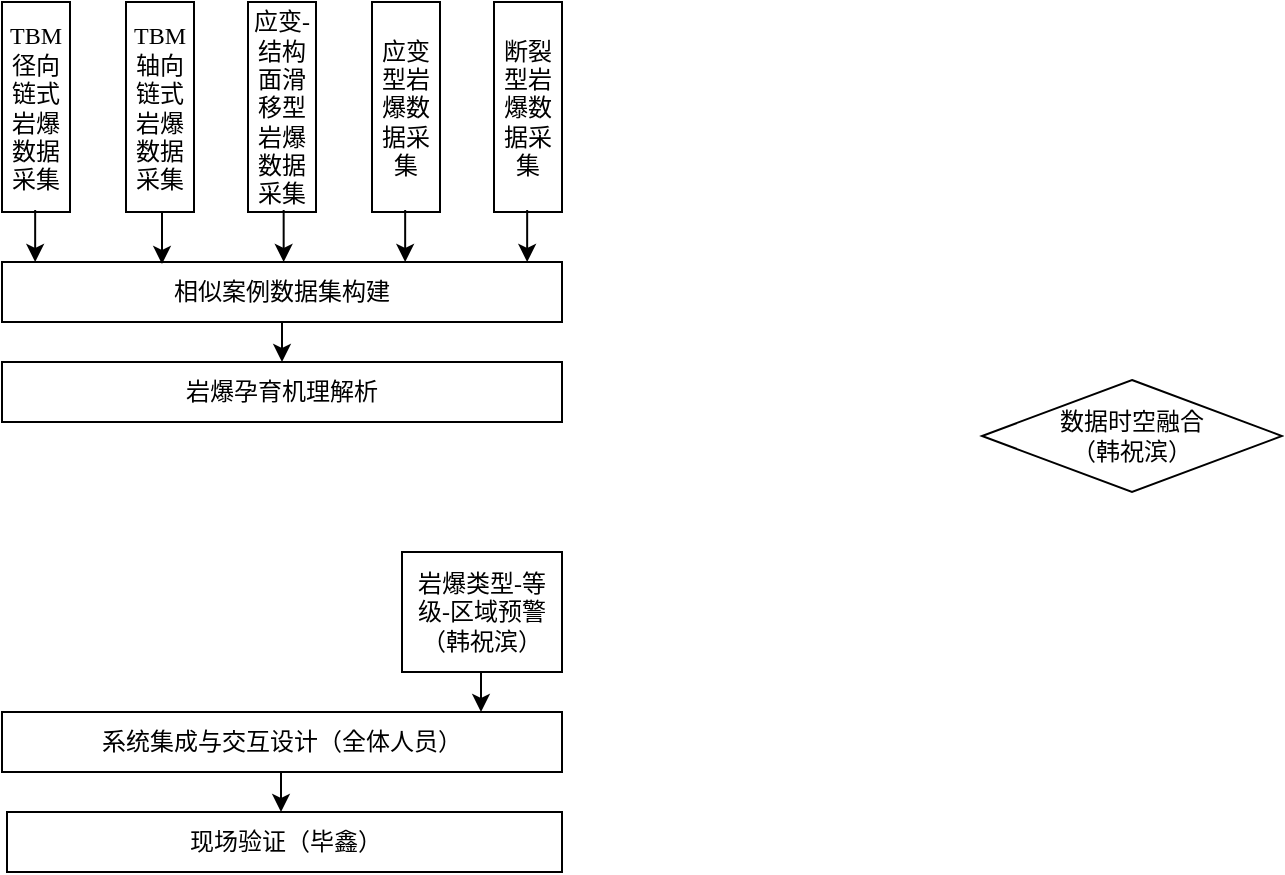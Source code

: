 <mxfile version="28.1.2">
  <diagram name="第 1 页" id="AsR8_wi1bpKjrC80z_sh">
    <mxGraphModel dx="876" dy="596" grid="1" gridSize="10" guides="1" tooltips="1" connect="1" arrows="1" fold="1" page="1" pageScale="1" pageWidth="827" pageHeight="1169" math="0" shadow="0">
      <root>
        <mxCell id="0" />
        <mxCell id="1" parent="0" />
        <mxCell id="B0jpazfzFXSb2_P1Gp61-1" value="&lt;font face=&quot;仿宋_GB2312&quot;&gt;相似案例数据集构建&lt;/font&gt;" style="rounded=0;whiteSpace=wrap;html=1;" parent="1" vertex="1">
          <mxGeometry x="40" y="470" width="280" height="30" as="geometry" />
        </mxCell>
        <mxCell id="e863h8dpBGmLFu_C36_v-2" value="" style="endArrow=classic;html=1;rounded=0;exitX=0.5;exitY=1;exitDx=0;exitDy=0;entryX=0.5;entryY=0;entryDx=0;entryDy=0;" parent="1" source="B0jpazfzFXSb2_P1Gp61-1" edge="1" target="e863h8dpBGmLFu_C36_v-4">
          <mxGeometry width="50" height="50" relative="1" as="geometry">
            <mxPoint x="170" y="510" as="sourcePoint" />
            <mxPoint x="220" y="520" as="targetPoint" />
          </mxGeometry>
        </mxCell>
        <mxCell id="e863h8dpBGmLFu_C36_v-3" value="&lt;font face=&quot;仿宋_GB2312&quot;&gt;岩爆类型-等级-区域预警&lt;/font&gt;&lt;div&gt;&lt;font face=&quot;仿宋_GB2312&quot;&gt;（韩祝滨）&lt;/font&gt;&lt;/div&gt;" style="rounded=0;whiteSpace=wrap;html=1;" parent="1" vertex="1">
          <mxGeometry x="240" y="615" width="80" height="60" as="geometry" />
        </mxCell>
        <mxCell id="e863h8dpBGmLFu_C36_v-4" value="&lt;font face=&quot;仿宋_GB2312&quot;&gt;岩爆孕育机理解析&lt;/font&gt;" style="rounded=0;whiteSpace=wrap;html=1;" parent="1" vertex="1">
          <mxGeometry x="40" y="520" width="280" height="30" as="geometry" />
        </mxCell>
        <mxCell id="e863h8dpBGmLFu_C36_v-9" value="&lt;font face=&quot;仿宋_GB2312&quot;&gt;系统集成与交互设计（全体人员）&lt;/font&gt;" style="rounded=0;whiteSpace=wrap;html=1;" parent="1" vertex="1">
          <mxGeometry x="40" y="695" width="280" height="30" as="geometry" />
        </mxCell>
        <mxCell id="e863h8dpBGmLFu_C36_v-23" value="&lt;font face=&quot;仿宋_GB2312&quot;&gt;现场验证（毕鑫）&lt;/font&gt;" style="rounded=0;whiteSpace=wrap;html=1;" parent="1" vertex="1">
          <mxGeometry x="42.5" y="745" width="277.5" height="30" as="geometry" />
        </mxCell>
        <mxCell id="e863h8dpBGmLFu_C36_v-25" value="" style="endArrow=classic;html=1;rounded=0;" parent="1" edge="1">
          <mxGeometry width="50" height="50" relative="1" as="geometry">
            <mxPoint x="279.5" y="675" as="sourcePoint" />
            <mxPoint x="279.5" y="695" as="targetPoint" />
          </mxGeometry>
        </mxCell>
        <mxCell id="_W8AsEhyVa-Awj_ozX27-1" value="&lt;font face=&quot;仿宋_GB2312&quot;&gt;TBM径向链式岩爆数据采集&lt;/font&gt;" style="rounded=0;whiteSpace=wrap;html=1;" parent="1" vertex="1">
          <mxGeometry x="40" y="340" width="34" height="105" as="geometry" />
        </mxCell>
        <mxCell id="_W8AsEhyVa-Awj_ozX27-2" value="&lt;font face=&quot;仿宋_GB2312&quot;&gt;TBM轴向链式岩爆数据采集&lt;/font&gt;" style="rounded=0;whiteSpace=wrap;html=1;" parent="1" vertex="1">
          <mxGeometry x="102" y="340" width="34" height="105" as="geometry" />
        </mxCell>
        <mxCell id="_W8AsEhyVa-Awj_ozX27-3" value="&lt;font face=&quot;仿宋_GB2312&quot;&gt;应变-结构面滑移型岩爆数据采集&lt;/font&gt;" style="rounded=0;whiteSpace=wrap;html=1;" parent="1" vertex="1">
          <mxGeometry x="163" y="340" width="34" height="105" as="geometry" />
        </mxCell>
        <mxCell id="_W8AsEhyVa-Awj_ozX27-4" value="&lt;font face=&quot;仿宋_GB2312&quot;&gt;应变型岩爆数据采集&lt;/font&gt;" style="rounded=0;whiteSpace=wrap;html=1;" parent="1" vertex="1">
          <mxGeometry x="225" y="340" width="34" height="105" as="geometry" />
        </mxCell>
        <mxCell id="_W8AsEhyVa-Awj_ozX27-5" value="&lt;font face=&quot;仿宋_GB2312&quot;&gt;断裂型岩爆数据采集&lt;/font&gt;" style="rounded=0;whiteSpace=wrap;html=1;" parent="1" vertex="1">
          <mxGeometry x="286" y="340" width="34" height="105" as="geometry" />
        </mxCell>
        <mxCell id="_W8AsEhyVa-Awj_ozX27-7" value="" style="endArrow=classic;html=1;rounded=0;exitX=0.5;exitY=1;exitDx=0;exitDy=0;entryX=0.071;entryY=0.033;entryDx=0;entryDy=0;entryPerimeter=0;" parent="1" edge="1">
          <mxGeometry width="50" height="50" relative="1" as="geometry">
            <mxPoint x="120" y="445" as="sourcePoint" />
            <mxPoint x="120" y="471" as="targetPoint" />
          </mxGeometry>
        </mxCell>
        <mxCell id="_W8AsEhyVa-Awj_ozX27-8" value="" style="endArrow=classic;html=1;rounded=0;exitX=0.5;exitY=1;exitDx=0;exitDy=0;entryX=0.071;entryY=0.033;entryDx=0;entryDy=0;entryPerimeter=0;" parent="1" edge="1">
          <mxGeometry width="50" height="50" relative="1" as="geometry">
            <mxPoint x="180.83" y="444" as="sourcePoint" />
            <mxPoint x="180.83" y="470" as="targetPoint" />
          </mxGeometry>
        </mxCell>
        <mxCell id="_W8AsEhyVa-Awj_ozX27-10" value="" style="endArrow=classic;html=1;rounded=0;exitX=0.5;exitY=1;exitDx=0;exitDy=0;entryX=0.071;entryY=0.033;entryDx=0;entryDy=0;entryPerimeter=0;" parent="1" edge="1">
          <mxGeometry width="50" height="50" relative="1" as="geometry">
            <mxPoint x="241.58" y="444" as="sourcePoint" />
            <mxPoint x="241.58" y="470" as="targetPoint" />
          </mxGeometry>
        </mxCell>
        <mxCell id="_W8AsEhyVa-Awj_ozX27-11" value="" style="endArrow=classic;html=1;rounded=0;exitX=0.5;exitY=1;exitDx=0;exitDy=0;entryX=0.071;entryY=0.033;entryDx=0;entryDy=0;entryPerimeter=0;" parent="1" edge="1">
          <mxGeometry width="50" height="50" relative="1" as="geometry">
            <mxPoint x="302.58" y="444" as="sourcePoint" />
            <mxPoint x="302.58" y="470" as="targetPoint" />
          </mxGeometry>
        </mxCell>
        <mxCell id="_W8AsEhyVa-Awj_ozX27-13" value="" style="endArrow=classic;html=1;rounded=0;" parent="1" edge="1">
          <mxGeometry width="50" height="50" relative="1" as="geometry">
            <mxPoint x="179.5" y="725" as="sourcePoint" />
            <mxPoint x="179.5" y="745" as="targetPoint" />
          </mxGeometry>
        </mxCell>
        <mxCell id="_W8AsEhyVa-Awj_ozX27-21" value="&lt;font face=&quot;仿宋_GB2312&quot;&gt;数据时空融合&lt;/font&gt;&lt;div&gt;&lt;font face=&quot;仿宋_GB2312&quot;&gt;（韩祝滨）&lt;/font&gt;&lt;/div&gt;" style="rhombus;whiteSpace=wrap;html=1;" parent="1" vertex="1">
          <mxGeometry x="530" y="529" width="150" height="56" as="geometry" />
        </mxCell>
        <mxCell id="A9R9xWhOiJBCjYOg_5s1-2" value="" style="endArrow=classic;html=1;rounded=0;exitX=0.5;exitY=1;exitDx=0;exitDy=0;entryX=0.071;entryY=0.033;entryDx=0;entryDy=0;entryPerimeter=0;" edge="1" parent="1">
          <mxGeometry width="50" height="50" relative="1" as="geometry">
            <mxPoint x="56.58" y="444" as="sourcePoint" />
            <mxPoint x="56.58" y="470" as="targetPoint" />
          </mxGeometry>
        </mxCell>
      </root>
    </mxGraphModel>
  </diagram>
</mxfile>
